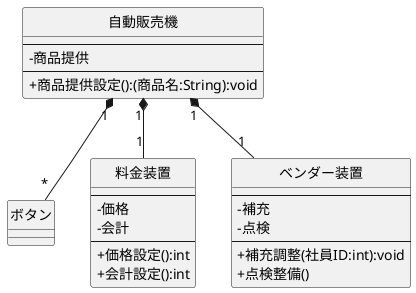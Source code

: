 @startuml 演6-4-1_クラス図_自動販売機
skinparam classAttributeIconSize 0
class 自動販売機 {
---
- 商品提供
---
+ 商品提供設定():(商品名:String):void
}
class ボタン {
}
class 料金装置 {
---
- 価格
- 会計
---
+ 価格設定():int
+ 会計設定():int
}
class ベンダー装置 {
---
- 補充
- 点検
---
+ 補充調整(社員ID:int):void
+ 点検整備()
}
hide 自動販売機 circle
hide ボタン circle
hide 料金装置 circle
hide ベンダー装置 circle

自動販売機"1"*--"*"ボタン
自動販売機"1"*--"1"料金装置
自動販売機"1"*--"1"ベンダー装置
@enduml